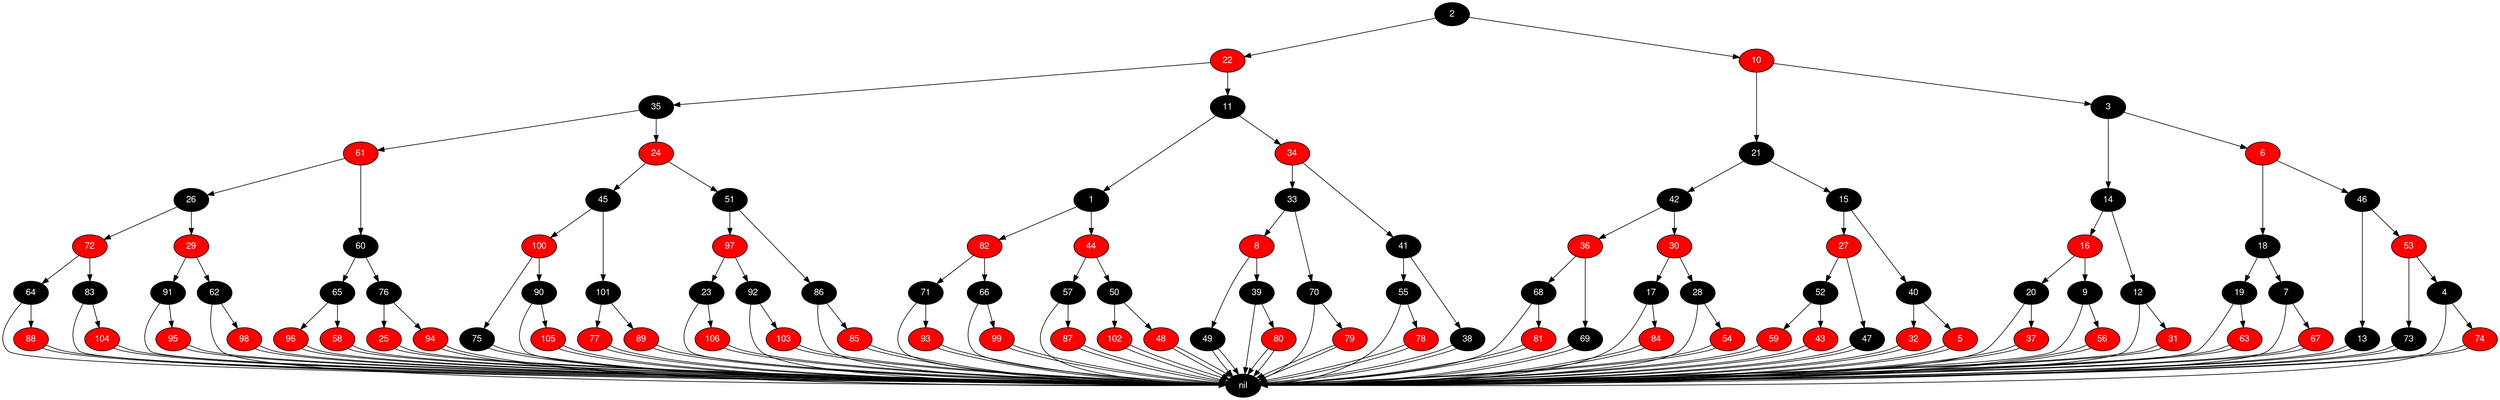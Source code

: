 digraph RB_Teste {
	node [fontname="Helvetica,Arial,sans-serif" style="filled"]
	edge [fontname="Helvetica,Arial,sans-serif" color="black"]

	{
		node [fillcolor=" black" fontcolor=" white"] nil 
		node [fillcolor=" black" fontcolor=" white"] 2 
		node [fillcolor=" red" fontcolor=" white"] 22 
		node [fillcolor=" black" fontcolor=" white"] 35 
		node [fillcolor=" red" fontcolor=" white"] 61 
		node [fillcolor=" black" fontcolor=" white"] 26 
		node [fillcolor=" red" fontcolor=" white"] 72 
		node [fillcolor=" black" fontcolor=" white"] 64 
		node [fillcolor=" red" fontcolor=" white"] 88 
		node [fillcolor=" black" fontcolor=" white"] 83 
		node [fillcolor=" red" fontcolor=" white"] 104 
		node [fillcolor=" red" fontcolor=" white"] 29 
		node [fillcolor=" black" fontcolor=" white"] 91 
		node [fillcolor=" red" fontcolor=" white"] 95 
		node [fillcolor=" black" fontcolor=" white"] 62 
		node [fillcolor=" red" fontcolor=" white"] 98 
		node [fillcolor=" black" fontcolor=" white"] 60 
		node [fillcolor=" black" fontcolor=" white"] 65 
		node [fillcolor=" red" fontcolor=" white"] 96 
		node [fillcolor=" red" fontcolor=" white"] 58 
		node [fillcolor=" black" fontcolor=" white"] 76 
		node [fillcolor=" red" fontcolor=" white"] 25 
		node [fillcolor=" red" fontcolor=" white"] 94 
		node [fillcolor=" red" fontcolor=" white"] 24 
		node [fillcolor=" black" fontcolor=" white"] 45 
		node [fillcolor=" red" fontcolor=" white"] 100 
		node [fillcolor=" black" fontcolor=" white"] 75 
		node [fillcolor=" black" fontcolor=" white"] 90 
		node [fillcolor=" red" fontcolor=" white"] 105 
		node [fillcolor=" black" fontcolor=" white"] 101 
		node [fillcolor=" red" fontcolor=" white"] 77 
		node [fillcolor=" red" fontcolor=" white"] 89 
		node [fillcolor=" black" fontcolor=" white"] 51 
		node [fillcolor=" red" fontcolor=" white"] 97 
		node [fillcolor=" black" fontcolor=" white"] 23 
		node [fillcolor=" red" fontcolor=" white"] 106 
		node [fillcolor=" black" fontcolor=" white"] 92 
		node [fillcolor=" red" fontcolor=" white"] 103 
		node [fillcolor=" black" fontcolor=" white"] 86 
		node [fillcolor=" red" fontcolor=" white"] 85 
		node [fillcolor=" black" fontcolor=" white"] 11 
		node [fillcolor=" black" fontcolor=" white"] 1 
		node [fillcolor=" red" fontcolor=" white"] 82 
		node [fillcolor=" black" fontcolor=" white"] 71 
		node [fillcolor=" red" fontcolor=" white"] 93 
		node [fillcolor=" black" fontcolor=" white"] 66 
		node [fillcolor=" red" fontcolor=" white"] 99 
		node [fillcolor=" red" fontcolor=" white"] 44 
		node [fillcolor=" black" fontcolor=" white"] 57 
		node [fillcolor=" red" fontcolor=" white"] 87 
		node [fillcolor=" black" fontcolor=" white"] 50 
		node [fillcolor=" red" fontcolor=" white"] 102 
		node [fillcolor=" red" fontcolor=" white"] 48 
		node [fillcolor=" red" fontcolor=" white"] 34 
		node [fillcolor=" black" fontcolor=" white"] 33 
		node [fillcolor=" red" fontcolor=" white"] 8 
		node [fillcolor=" black" fontcolor=" white"] 49 
		node [fillcolor=" black" fontcolor=" white"] 39 
		node [fillcolor=" red" fontcolor=" white"] 80 
		node [fillcolor=" black" fontcolor=" white"] 70 
		node [fillcolor=" red" fontcolor=" white"] 79 
		node [fillcolor=" black" fontcolor=" white"] 41 
		node [fillcolor=" black" fontcolor=" white"] 55 
		node [fillcolor=" red" fontcolor=" white"] 78 
		node [fillcolor=" black" fontcolor=" white"] 38 
		node [fillcolor=" red" fontcolor=" white"] 10 
		node [fillcolor=" black" fontcolor=" white"] 21 
		node [fillcolor=" black" fontcolor=" white"] 42 
		node [fillcolor=" red" fontcolor=" white"] 36 
		node [fillcolor=" black" fontcolor=" white"] 68 
		node [fillcolor=" red" fontcolor=" white"] 81 
		node [fillcolor=" black" fontcolor=" white"] 69 
		node [fillcolor=" red" fontcolor=" white"] 30 
		node [fillcolor=" black" fontcolor=" white"] 17 
		node [fillcolor=" red" fontcolor=" white"] 84 
		node [fillcolor=" black" fontcolor=" white"] 28 
		node [fillcolor=" red" fontcolor=" white"] 54 
		node [fillcolor=" black" fontcolor=" white"] 15 
		node [fillcolor=" red" fontcolor=" white"] 27 
		node [fillcolor=" black" fontcolor=" white"] 52 
		node [fillcolor=" red" fontcolor=" white"] 59 
		node [fillcolor=" red" fontcolor=" white"] 43 
		node [fillcolor=" black" fontcolor=" white"] 47 
		node [fillcolor=" black" fontcolor=" white"] 40 
		node [fillcolor=" red" fontcolor=" white"] 32 
		node [fillcolor=" red" fontcolor=" white"] 5 
		node [fillcolor=" black" fontcolor=" white"] 3 
		node [fillcolor=" black" fontcolor=" white"] 14 
		node [fillcolor=" red" fontcolor=" white"] 16 
		node [fillcolor=" black" fontcolor=" white"] 20 
		node [fillcolor=" red" fontcolor=" white"] 37 
		node [fillcolor=" black" fontcolor=" white"] 9 
		node [fillcolor=" red" fontcolor=" white"] 56 
		node [fillcolor=" black" fontcolor=" white"] 12 
		node [fillcolor=" red" fontcolor=" white"] 31 
		node [fillcolor=" red" fontcolor=" white"] 6 
		node [fillcolor=" black" fontcolor=" white"] 18 
		node [fillcolor=" black" fontcolor=" white"] 19 
		node [fillcolor=" red" fontcolor=" white"] 63 
		node [fillcolor=" black" fontcolor=" white"] 7 
		node [fillcolor=" red" fontcolor=" white"] 67 
		node [fillcolor=" black" fontcolor=" white"] 46 
		node [fillcolor=" black" fontcolor=" white"] 13 
		node [fillcolor=" red" fontcolor=" white"] 53 
		node [fillcolor=" black" fontcolor=" white"] 73 
		node [fillcolor=" black" fontcolor=" white"] 4 
		node [fillcolor=" red" fontcolor=" white"] 74 
	}

	2 -> 22 
	2 -> 10 
	22 -> 35 
	22 -> 11 
	35 -> 61 
	35 -> 24 
	61 -> 26 
	61 -> 60 
	26 -> 72 
	26 -> 29 
	72 -> 64 
	72 -> 83 
	64 -> 88 
	64 -> nil 
	88 -> nil 
	88 -> nil 
	83 -> 104 
	83 -> nil 
	104 -> nil 
	104 -> nil 
	29 -> 91 
	29 -> 62 
	91 -> 95 
	91 -> nil 
	95 -> nil 
	95 -> nil 
	62 -> 98 
	62 -> nil 
	98 -> nil 
	98 -> nil 
	60 -> 65 
	60 -> 76 
	65 -> 96 
	65 -> 58 
	96 -> nil 
	96 -> nil 
	58 -> nil 
	58 -> nil 
	76 -> 25 
	76 -> 94 
	25 -> nil 
	25 -> nil 
	94 -> nil 
	94 -> nil 
	24 -> 45 
	24 -> 51 
	45 -> 100 
	45 -> 101 
	100 -> 75 
	100 -> 90 
	75 -> nil 
	75 -> nil 
	90 -> 105 
	90 -> nil 
	105 -> nil 
	105 -> nil 
	101 -> 77 
	101 -> 89 
	77 -> nil 
	77 -> nil 
	89 -> nil 
	89 -> nil 
	51 -> 97 
	51 -> 86 
	97 -> 23 
	97 -> 92 
	23 -> 106 
	23 -> nil 
	106 -> nil 
	106 -> nil 
	92 -> 103 
	92 -> nil 
	103 -> nil 
	103 -> nil 
	86 -> 85 
	86 -> nil 
	85 -> nil 
	85 -> nil 
	11 -> 1 
	11 -> 34 
	1 -> 82 
	1 -> 44 
	82 -> 71 
	82 -> 66 
	71 -> 93 
	71 -> nil 
	93 -> nil 
	93 -> nil 
	66 -> 99 
	66 -> nil 
	99 -> nil 
	99 -> nil 
	44 -> 57 
	44 -> 50 
	57 -> 87 
	57 -> nil 
	87 -> nil 
	87 -> nil 
	50 -> 102 
	50 -> 48 
	102 -> nil 
	102 -> nil 
	48 -> nil 
	48 -> nil 
	34 -> 33 
	34 -> 41 
	33 -> 8 
	33 -> 70 
	8 -> 49 
	8 -> 39 
	49 -> nil 
	49 -> nil 
	39 -> 80 
	39 -> nil 
	80 -> nil 
	80 -> nil 
	70 -> 79 
	70 -> nil 
	79 -> nil 
	79 -> nil 
	41 -> 55 
	41 -> 38 
	55 -> 78 
	55 -> nil 
	78 -> nil 
	78 -> nil 
	38 -> nil 
	38 -> nil 
	10 -> 21 
	10 -> 3 
	21 -> 42 
	21 -> 15 
	42 -> 36 
	42 -> 30 
	36 -> 68 
	36 -> 69 
	68 -> 81 
	68 -> nil 
	81 -> nil 
	81 -> nil 
	69 -> nil 
	69 -> nil 
	30 -> 17 
	30 -> 28 
	17 -> 84 
	17 -> nil 
	84 -> nil 
	84 -> nil 
	28 -> 54 
	28 -> nil 
	54 -> nil 
	54 -> nil 
	15 -> 27 
	15 -> 40 
	27 -> 52 
	27 -> 47 
	52 -> 59 
	52 -> 43 
	59 -> nil 
	59 -> nil 
	43 -> nil 
	43 -> nil 
	47 -> nil 
	47 -> nil 
	40 -> 32 
	40 -> 5 
	32 -> nil 
	32 -> nil 
	5 -> nil 
	5 -> nil 
	3 -> 14 
	3 -> 6 
	14 -> 16 
	14 -> 12 
	16 -> 20 
	16 -> 9 
	20 -> 37 
	20 -> nil 
	37 -> nil 
	37 -> nil 
	9 -> 56 
	9 -> nil 
	56 -> nil 
	56 -> nil 
	12 -> 31 
	12 -> nil 
	31 -> nil 
	31 -> nil 
	6 -> 18 
	6 -> 46 
	18 -> 19 
	18 -> 7 
	19 -> 63 
	19 -> nil 
	63 -> nil 
	63 -> nil 
	7 -> 67 
	7 -> nil 
	67 -> nil 
	67 -> nil 
	46 -> 13 
	46 -> 53 
	13 -> nil 
	13 -> nil 
	53 -> 73 
	53 -> 4 
	73 -> nil 
	73 -> nil 
	4 -> 74 
	4 -> nil 
	74 -> nil 
	74 -> nil 
}
